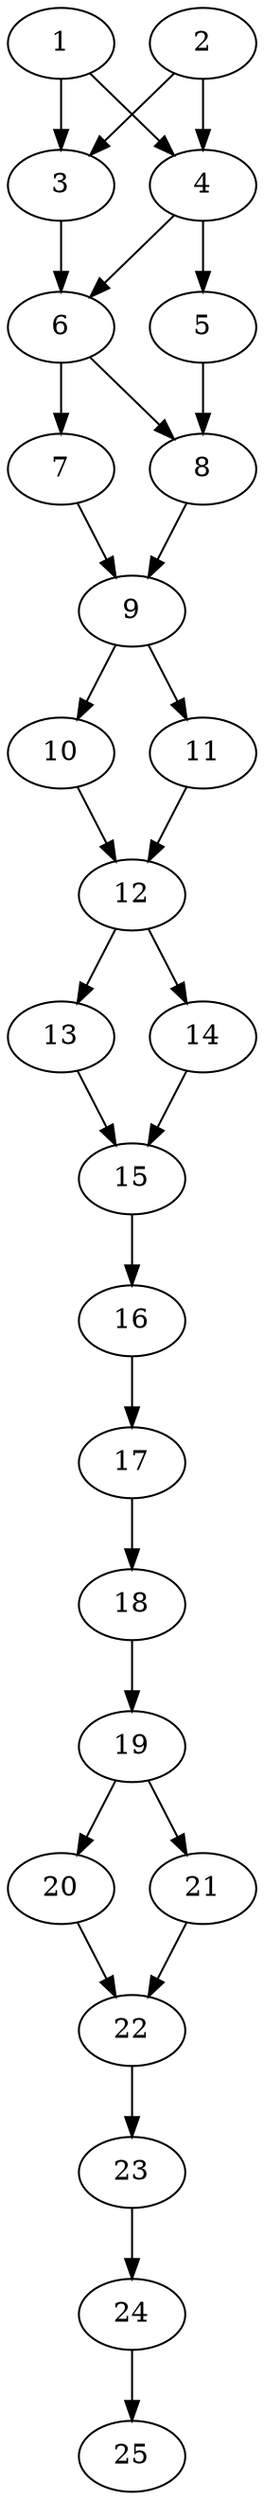 // DAG automatically generated by daggen at Thu Oct  3 14:00:39 2019
// ./daggen --dot -n 25 --ccr 0.3 --fat 0.3 --regular 0.7 --density 0.9 --mindata 5242880 --maxdata 52428800 
digraph G {
  1 [size="42827093", alpha="0.03", expect_size="12848128"] 
  1 -> 3 [size ="12848128"]
  1 -> 4 [size ="12848128"]
  2 [size="115049813", alpha="0.14", expect_size="34514944"] 
  2 -> 3 [size ="34514944"]
  2 -> 4 [size ="34514944"]
  3 [size="163054933", alpha="0.06", expect_size="48916480"] 
  3 -> 6 [size ="48916480"]
  4 [size="138564267", alpha="0.10", expect_size="41569280"] 
  4 -> 5 [size ="41569280"]
  4 -> 6 [size ="41569280"]
  5 [size="160962560", alpha="0.08", expect_size="48288768"] 
  5 -> 8 [size ="48288768"]
  6 [size="99068587", alpha="0.08", expect_size="29720576"] 
  6 -> 7 [size ="29720576"]
  6 -> 8 [size ="29720576"]
  7 [size="47254187", alpha="0.08", expect_size="14176256"] 
  7 -> 9 [size ="14176256"]
  8 [size="82005333", alpha="0.11", expect_size="24601600"] 
  8 -> 9 [size ="24601600"]
  9 [size="140011520", alpha="0.05", expect_size="42003456"] 
  9 -> 10 [size ="42003456"]
  9 -> 11 [size ="42003456"]
  10 [size="147964587", alpha="0.06", expect_size="44389376"] 
  10 -> 12 [size ="44389376"]
  11 [size="63395840", alpha="0.18", expect_size="19018752"] 
  11 -> 12 [size ="19018752"]
  12 [size="85613227", alpha="0.04", expect_size="25683968"] 
  12 -> 13 [size ="25683968"]
  12 -> 14 [size ="25683968"]
  13 [size="38406827", alpha="0.01", expect_size="11522048"] 
  13 -> 15 [size ="11522048"]
  14 [size="84527787", alpha="0.11", expect_size="25358336"] 
  14 -> 15 [size ="25358336"]
  15 [size="164215467", alpha="0.02", expect_size="49264640"] 
  15 -> 16 [size ="49264640"]
  16 [size="71727787", alpha="0.08", expect_size="21518336"] 
  16 -> 17 [size ="21518336"]
  17 [size="138243413", alpha="0.18", expect_size="41473024"] 
  17 -> 18 [size ="41473024"]
  18 [size="45335893", alpha="0.10", expect_size="13600768"] 
  18 -> 19 [size ="13600768"]
  19 [size="134669653", alpha="0.06", expect_size="40400896"] 
  19 -> 20 [size ="40400896"]
  19 -> 21 [size ="40400896"]
  20 [size="174049280", alpha="0.09", expect_size="52214784"] 
  20 -> 22 [size ="52214784"]
  21 [size="60948480", alpha="0.15", expect_size="18284544"] 
  21 -> 22 [size ="18284544"]
  22 [size="47752533", alpha="0.13", expect_size="14325760"] 
  22 -> 23 [size ="14325760"]
  23 [size="76366507", alpha="0.10", expect_size="22909952"] 
  23 -> 24 [size ="22909952"]
  24 [size="81343147", alpha="0.03", expect_size="24402944"] 
  24 -> 25 [size ="24402944"]
  25 [size="170820267", alpha="0.13", expect_size="51246080"] 
}
